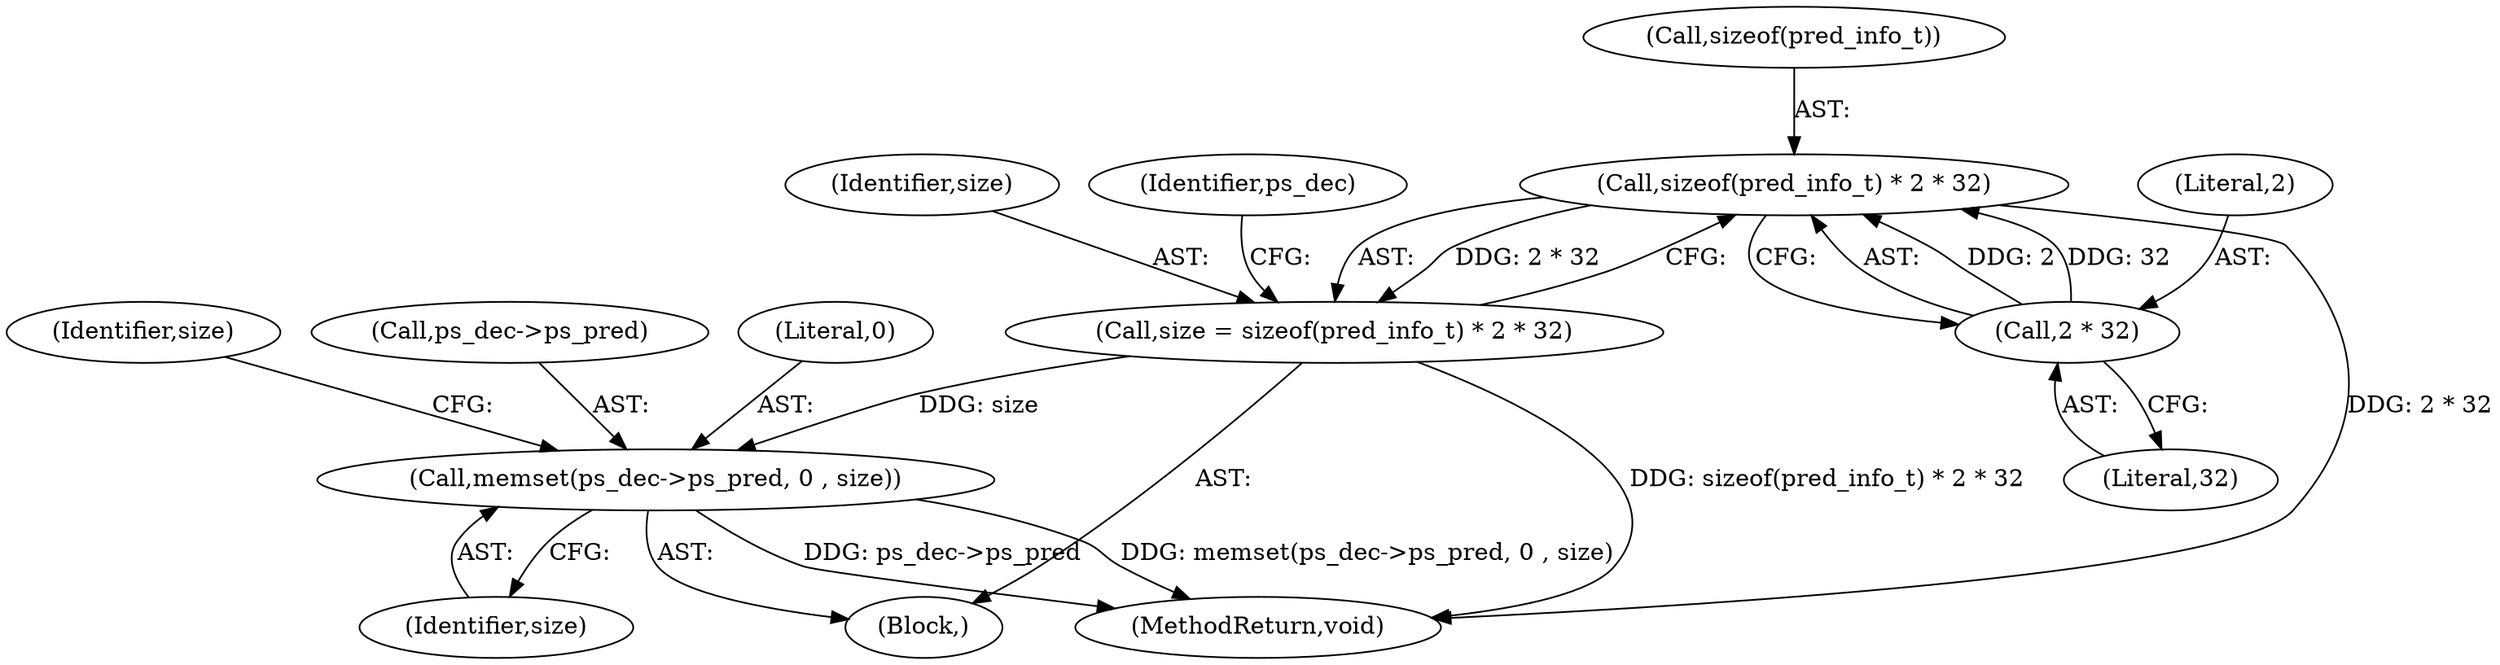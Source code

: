 digraph "0_Android_ecf6c7ce6d5a22d52160698aab44fc234c63291a@API" {
"1000134" [label="(Call,sizeof(pred_info_t) * 2 * 32)"];
"1000137" [label="(Call,2 * 32)"];
"1000132" [label="(Call,size = sizeof(pred_info_t) * 2 * 32)"];
"1000140" [label="(Call,memset(ps_dec->ps_pred, 0 , size))"];
"1000144" [label="(Literal,0)"];
"1000133" [label="(Identifier,size)"];
"1000132" [label="(Call,size = sizeof(pred_info_t) * 2 * 32)"];
"1000135" [label="(Call,sizeof(pred_info_t))"];
"1000137" [label="(Call,2 * 32)"];
"1000121" [label="(Block,)"];
"1000142" [label="(Identifier,ps_dec)"];
"1000140" [label="(Call,memset(ps_dec->ps_pred, 0 , size))"];
"1000147" [label="(Identifier,size)"];
"1000139" [label="(Literal,32)"];
"1000956" [label="(MethodReturn,void)"];
"1000145" [label="(Identifier,size)"];
"1000141" [label="(Call,ps_dec->ps_pred)"];
"1000138" [label="(Literal,2)"];
"1000134" [label="(Call,sizeof(pred_info_t) * 2 * 32)"];
"1000134" -> "1000132"  [label="AST: "];
"1000134" -> "1000137"  [label="CFG: "];
"1000135" -> "1000134"  [label="AST: "];
"1000137" -> "1000134"  [label="AST: "];
"1000132" -> "1000134"  [label="CFG: "];
"1000134" -> "1000956"  [label="DDG: 2 * 32"];
"1000134" -> "1000132"  [label="DDG: 2 * 32"];
"1000137" -> "1000134"  [label="DDG: 2"];
"1000137" -> "1000134"  [label="DDG: 32"];
"1000137" -> "1000139"  [label="CFG: "];
"1000138" -> "1000137"  [label="AST: "];
"1000139" -> "1000137"  [label="AST: "];
"1000132" -> "1000121"  [label="AST: "];
"1000133" -> "1000132"  [label="AST: "];
"1000142" -> "1000132"  [label="CFG: "];
"1000132" -> "1000956"  [label="DDG: sizeof(pred_info_t) * 2 * 32"];
"1000132" -> "1000140"  [label="DDG: size"];
"1000140" -> "1000121"  [label="AST: "];
"1000140" -> "1000145"  [label="CFG: "];
"1000141" -> "1000140"  [label="AST: "];
"1000144" -> "1000140"  [label="AST: "];
"1000145" -> "1000140"  [label="AST: "];
"1000147" -> "1000140"  [label="CFG: "];
"1000140" -> "1000956"  [label="DDG: ps_dec->ps_pred"];
"1000140" -> "1000956"  [label="DDG: memset(ps_dec->ps_pred, 0 , size)"];
}

